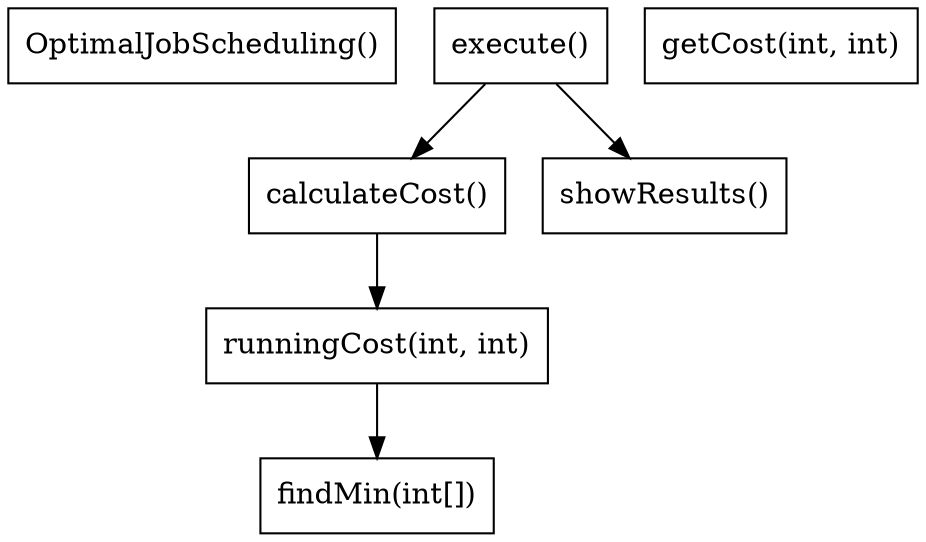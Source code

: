 digraph OptimalJobScheduling {
  node [shape=box];
  
  // Constructor
  Constructor [label="OptimalJobScheduling()"];
  
  // Main methods
  execute [label="execute()"];
  calculateCost [label="calculateCost()"];
  showResults [label="showResults()"];
  
  // Helper methods
  runningCost [label="runningCost(int, int)"];
  findMin [label="findMin(int[])"];
  
  // Getter method
  getCost [label="getCost(int, int)"];
  
  // Relationships
  execute -> calculateCost;
  execute -> showResults;
  
  calculateCost -> runningCost;
  
  runningCost -> findMin;
  
  // Note: The constructor and getCost method are not called within the class,
  // but they are part of the public interface
}
